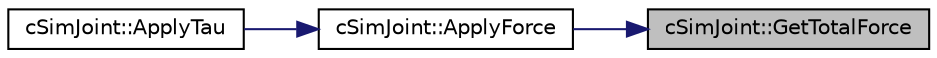 digraph "cSimJoint::GetTotalForce"
{
 // LATEX_PDF_SIZE
  edge [fontname="Helvetica",fontsize="10",labelfontname="Helvetica",labelfontsize="10"];
  node [fontname="Helvetica",fontsize="10",shape=record];
  rankdir="RL";
  Node1 [label="cSimJoint::GetTotalForce",height=0.2,width=0.4,color="black", fillcolor="grey75", style="filled", fontcolor="black",tooltip=" "];
  Node1 -> Node2 [dir="back",color="midnightblue",fontsize="10",style="solid",fontname="Helvetica"];
  Node2 [label="cSimJoint::ApplyForce",height=0.2,width=0.4,color="black", fillcolor="white", style="filled",URL="$classc_sim_joint.html#a98999f1d79a883736b56ffeb797b307a",tooltip=" "];
  Node2 -> Node3 [dir="back",color="midnightblue",fontsize="10",style="solid",fontname="Helvetica"];
  Node3 [label="cSimJoint::ApplyTau",height=0.2,width=0.4,color="black", fillcolor="white", style="filled",URL="$classc_sim_joint.html#a83b7a43aba439ff5f2c90696b86ae663",tooltip=" "];
}
